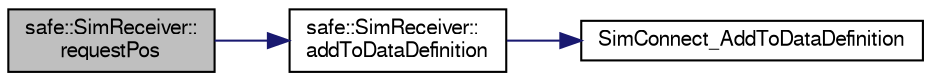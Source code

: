 digraph "safe::SimReceiver::requestPos"
{
  bgcolor="transparent";
  edge [fontname="FreeSans",fontsize="10",labelfontname="FreeSans",labelfontsize="10"];
  node [fontname="FreeSans",fontsize="10",shape=record];
  rankdir="LR";
  Node1 [label="safe::SimReceiver::\lrequestPos",height=0.2,width=0.4,color="black", fillcolor="grey75", style="filled" fontcolor="black"];
  Node1 -> Node2 [color="midnightblue",fontsize="10",style="solid",fontname="FreeSans"];
  Node2 [label="safe::SimReceiver::\laddToDataDefinition",height=0.2,width=0.4,color="black",URL="$classsafe_1_1SimReceiver.html#a91ad507eac008590af87bb286f30b42a"];
  Node2 -> Node3 [color="midnightblue",fontsize="10",style="solid",fontname="FreeSans"];
  Node3 [label="SimConnect_AddToDataDefinition",height=0.2,width=0.4,color="black",URL="$SimConnect_8h.html#a2dceb52226912fe345b113f1bb98f849"];
}
